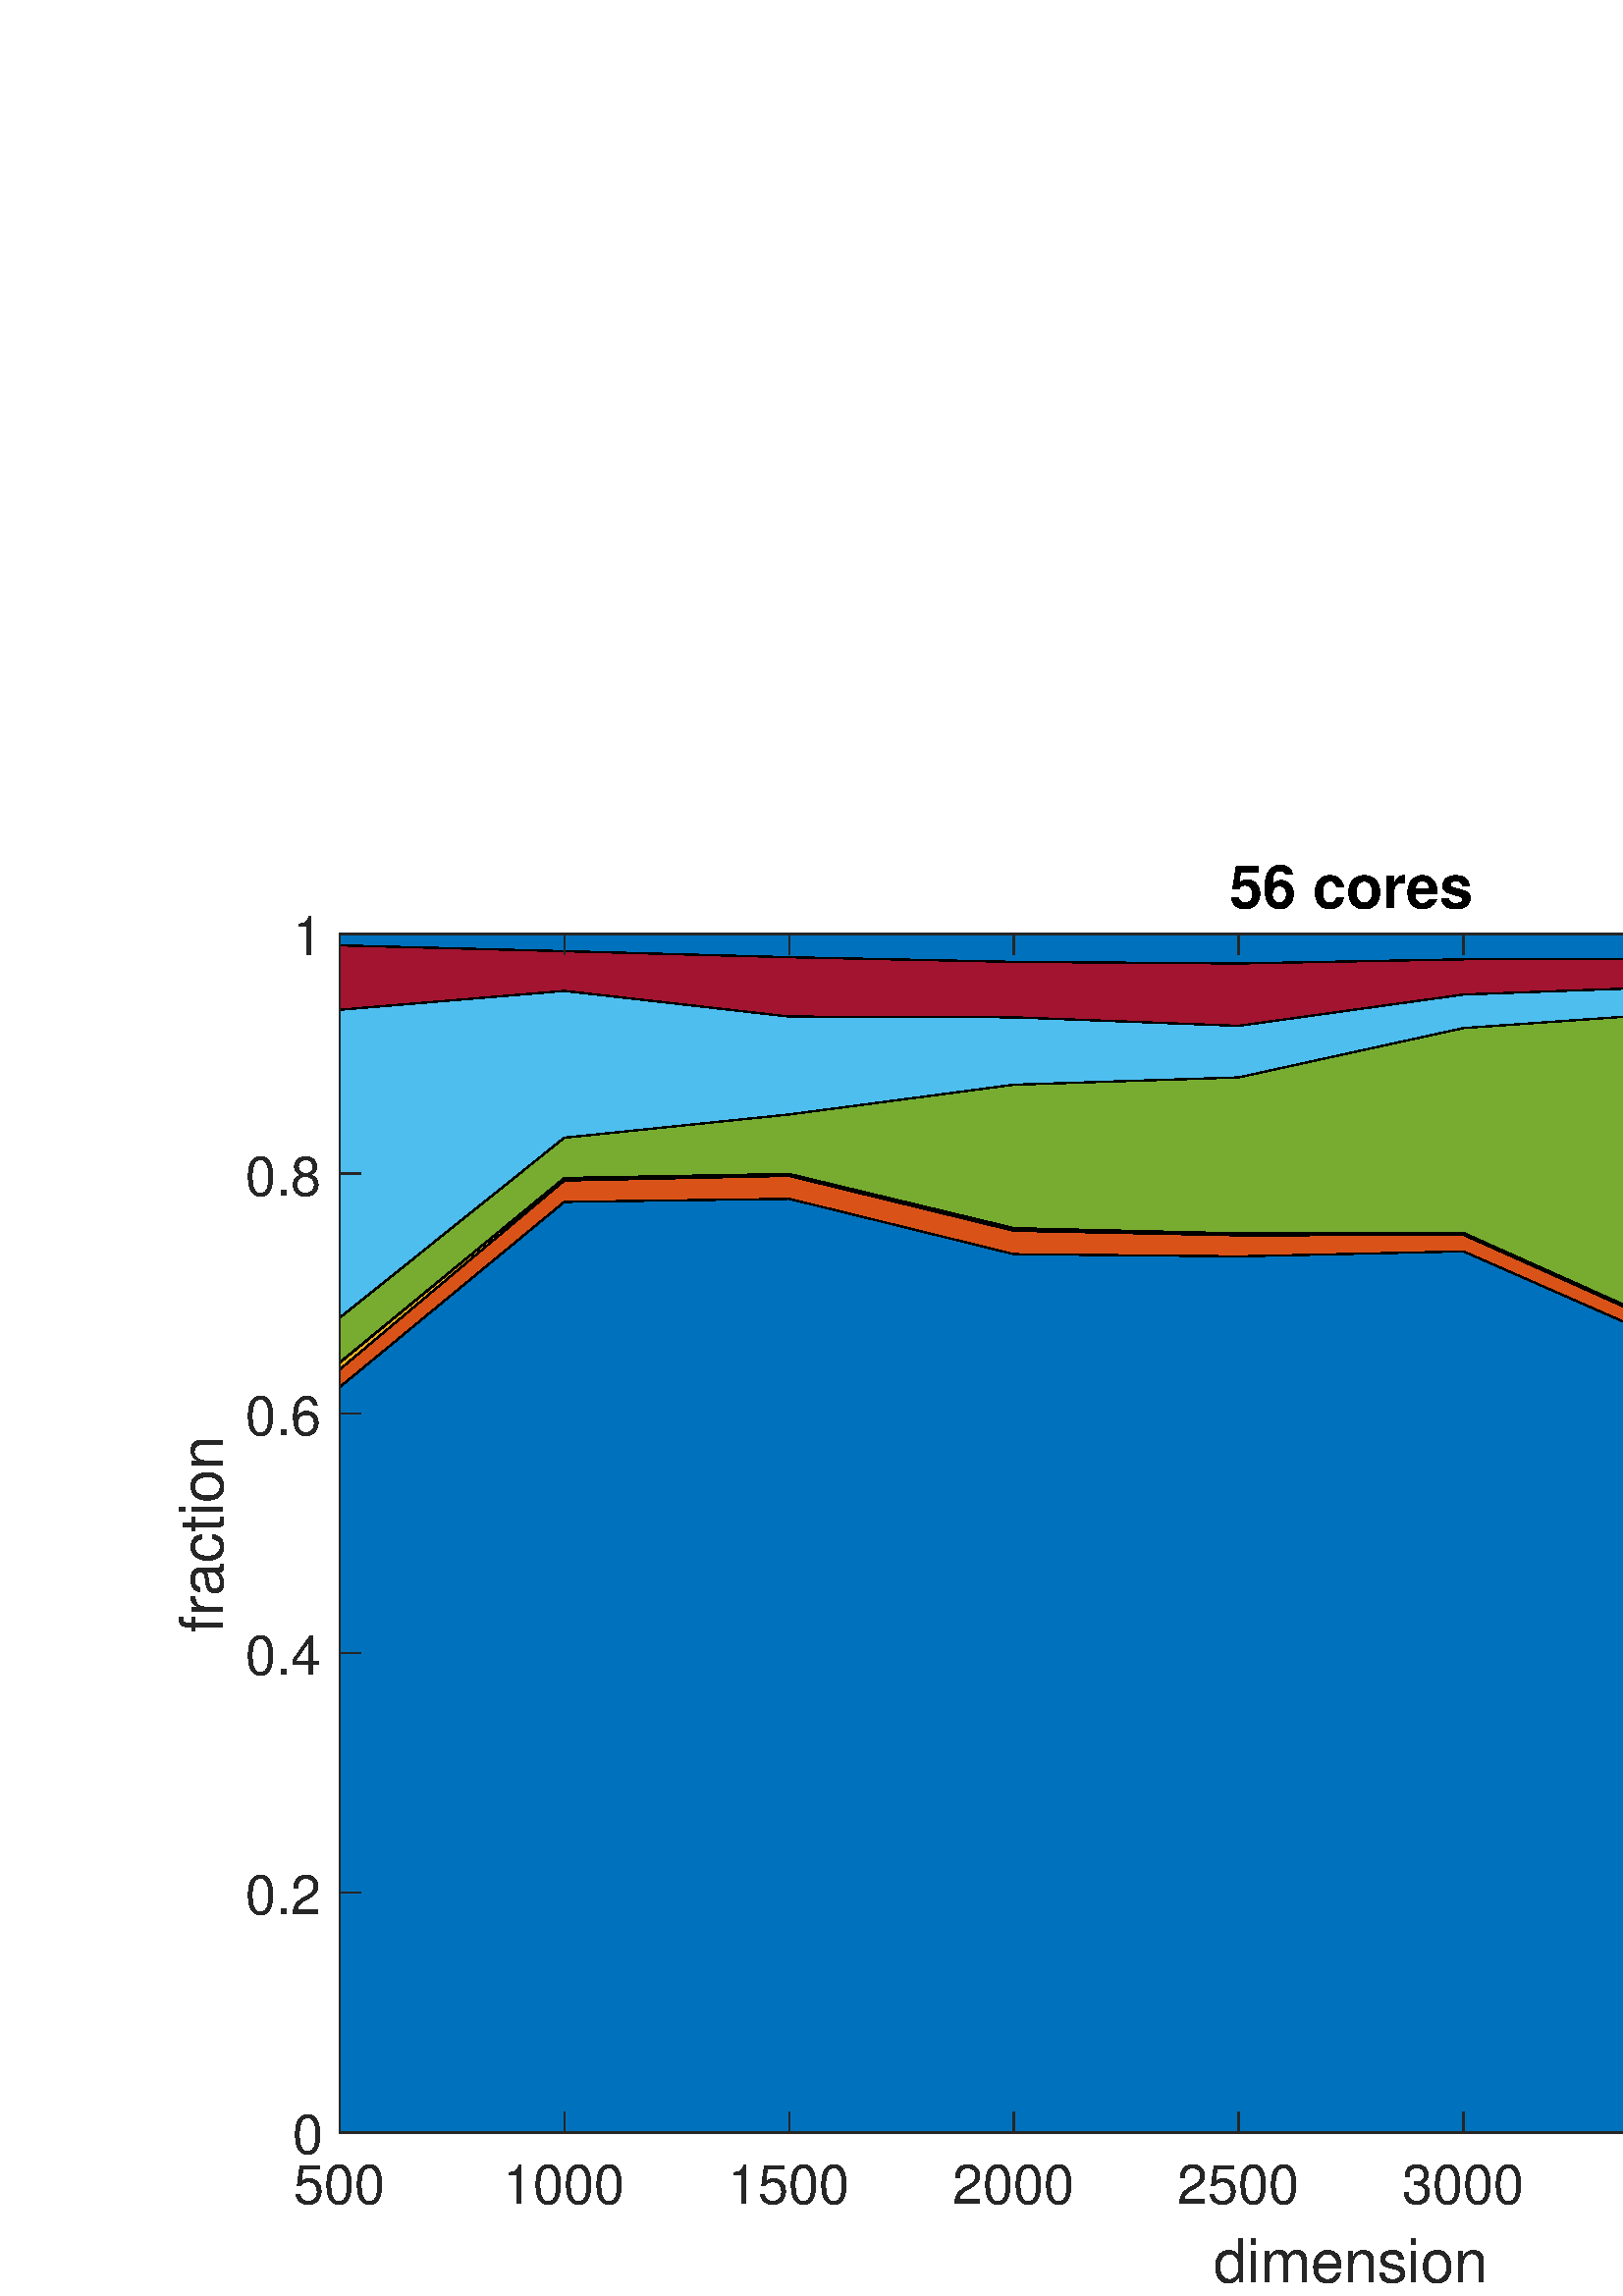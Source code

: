 %!PS-Adobe-3.0 EPSF-3.0
%%Pages: (atend)
%%BoundingBox:    65     4   888   525
%%LanguageLevel: 2
%%EndComments
%%BeginProlog
%%BeginResource: procset (Apache XML Graphics Std ProcSet) 1.2 0
%%Version: 1.2 0
%%Copyright: (Copyright 2001-2003,2010 The Apache Software Foundation. License terms: http://www.apache.org/licenses/LICENSE-2.0)
/bd{bind def}bind def
/ld{load def}bd
/GR/grestore ld
/GS/gsave ld
/RM/rmoveto ld
/C/curveto ld
/t/show ld
/L/lineto ld
/ML/setmiterlimit ld
/CT/concat ld
/f/fill ld
/N/newpath ld
/S/stroke ld
/CC/setcmykcolor ld
/A/ashow ld
/cp/closepath ld
/RC/setrgbcolor ld
/LJ/setlinejoin ld
/GC/setgray ld
/LW/setlinewidth ld
/M/moveto ld
/re {4 2 roll M
1 index 0 rlineto
0 exch rlineto
neg 0 rlineto
cp } bd
/_ctm matrix def
/_tm matrix def
/BT { _ctm currentmatrix pop matrix _tm copy pop 0 0 moveto } bd
/ET { _ctm setmatrix } bd
/iTm { _ctm setmatrix _tm concat } bd
/Tm { _tm astore pop iTm 0 0 moveto } bd
/ux 0.0 def
/uy 0.0 def
/F {
  /Tp exch def
  /Tf exch def
  Tf findfont Tp scalefont setfont
  /cf Tf def  /cs Tp def
} bd
/ULS {currentpoint /uy exch def /ux exch def} bd
/ULE {
  /Tcx currentpoint pop def
  gsave
  newpath
  cf findfont cs scalefont dup
  /FontMatrix get 0 get /Ts exch def /FontInfo get dup
  /UnderlinePosition get Ts mul /To exch def
  /UnderlineThickness get Ts mul /Tt exch def
  ux uy To add moveto  Tcx uy To add lineto
  Tt setlinewidth stroke
  grestore
} bd
/OLE {
  /Tcx currentpoint pop def
  gsave
  newpath
  cf findfont cs scalefont dup
  /FontMatrix get 0 get /Ts exch def /FontInfo get dup
  /UnderlinePosition get Ts mul /To exch def
  /UnderlineThickness get Ts mul /Tt exch def
  ux uy To add cs add moveto Tcx uy To add cs add lineto
  Tt setlinewidth stroke
  grestore
} bd
/SOE {
  /Tcx currentpoint pop def
  gsave
  newpath
  cf findfont cs scalefont dup
  /FontMatrix get 0 get /Ts exch def /FontInfo get dup
  /UnderlinePosition get Ts mul /To exch def
  /UnderlineThickness get Ts mul /Tt exch def
  ux uy To add cs 10 mul 26 idiv add moveto Tcx uy To add cs 10 mul 26 idiv add lineto
  Tt setlinewidth stroke
  grestore
} bd
/QT {
/Y22 exch store
/X22 exch store
/Y21 exch store
/X21 exch store
currentpoint
/Y21 load 2 mul add 3 div exch
/X21 load 2 mul add 3 div exch
/X21 load 2 mul /X22 load add 3 div
/Y21 load 2 mul /Y22 load add 3 div
/X22 load /Y22 load curveto
} bd
/SSPD {
dup length /d exch dict def
{
/v exch def
/k exch def
currentpagedevice k known {
/cpdv currentpagedevice k get def
v cpdv ne {
/upd false def
/nullv v type /nulltype eq def
/nullcpdv cpdv type /nulltype eq def
nullv nullcpdv or
{
/upd true def
} {
/sametype v type cpdv type eq def
sametype {
v type /arraytype eq {
/vlen v length def
/cpdvlen cpdv length def
vlen cpdvlen eq {
0 1 vlen 1 sub {
/i exch def
/obj v i get def
/cpdobj cpdv i get def
obj cpdobj ne {
/upd true def
exit
} if
} for
} {
/upd true def
} ifelse
} {
v type /dicttype eq {
v {
/dv exch def
/dk exch def
/cpddv cpdv dk get def
dv cpddv ne {
/upd true def
exit
} if
} forall
} {
/upd true def
} ifelse
} ifelse
} if
} ifelse
upd true eq {
d k v put
} if
} if
} if
} forall
d length 0 gt {
d setpagedevice
} if
} bd
/RE { % /NewFontName [NewEncodingArray] /FontName RE -
  findfont dup length dict begin
  {
    1 index /FID ne
    {def} {pop pop} ifelse
  } forall
  /Encoding exch def
  /FontName 1 index def
  currentdict definefont pop
  end
} bind def
%%EndResource
%%BeginResource: procset (Apache XML Graphics EPS ProcSet) 1.0 0
%%Version: 1.0 0
%%Copyright: (Copyright 2002-2003 The Apache Software Foundation. License terms: http://www.apache.org/licenses/LICENSE-2.0)
/BeginEPSF { %def
/b4_Inc_state save def         % Save state for cleanup
/dict_count countdictstack def % Count objects on dict stack
/op_count count 1 sub def      % Count objects on operand stack
userdict begin                 % Push userdict on dict stack
/showpage { } def              % Redefine showpage, { } = null proc
0 setgray 0 setlinecap         % Prepare graphics state
1 setlinewidth 0 setlinejoin
10 setmiterlimit [ ] 0 setdash newpath
/languagelevel where           % If level not equal to 1 then
{pop languagelevel             % set strokeadjust and
1 ne                           % overprint to their defaults.
{false setstrokeadjust false setoverprint
} if
} if
} bd
/EndEPSF { %def
count op_count sub {pop} repeat            % Clean up stacks
countdictstack dict_count sub {end} repeat
b4_Inc_state restore
} bd
%%EndResource
%FOPBeginFontDict
%%IncludeResource: font Courier-Oblique
%%IncludeResource: font Courier-BoldOblique
%%IncludeResource: font Courier-Bold
%%IncludeResource: font ZapfDingbats
%%IncludeResource: font Symbol
%%IncludeResource: font Helvetica
%%IncludeResource: font Helvetica-Oblique
%%IncludeResource: font Helvetica-Bold
%%IncludeResource: font Helvetica-BoldOblique
%%IncludeResource: font Times-Roman
%%IncludeResource: font Times-Italic
%%IncludeResource: font Times-Bold
%%IncludeResource: font Times-BoldItalic
%%IncludeResource: font Courier
%FOPEndFontDict
%%BeginResource: encoding WinAnsiEncoding
/WinAnsiEncoding [
/.notdef /.notdef /.notdef /.notdef /.notdef
/.notdef /.notdef /.notdef /.notdef /.notdef
/.notdef /.notdef /.notdef /.notdef /.notdef
/.notdef /.notdef /.notdef /.notdef /.notdef
/.notdef /.notdef /.notdef /.notdef /.notdef
/.notdef /.notdef /.notdef /.notdef /.notdef
/.notdef /.notdef /space /exclam /quotedbl
/numbersign /dollar /percent /ampersand /quotesingle
/parenleft /parenright /asterisk /plus /comma
/hyphen /period /slash /zero /one
/two /three /four /five /six
/seven /eight /nine /colon /semicolon
/less /equal /greater /question /at
/A /B /C /D /E
/F /G /H /I /J
/K /L /M /N /O
/P /Q /R /S /T
/U /V /W /X /Y
/Z /bracketleft /backslash /bracketright /asciicircum
/underscore /quoteleft /a /b /c
/d /e /f /g /h
/i /j /k /l /m
/n /o /p /q /r
/s /t /u /v /w
/x /y /z /braceleft /bar
/braceright /asciitilde /bullet /Euro /bullet
/quotesinglbase /florin /quotedblbase /ellipsis /dagger
/daggerdbl /circumflex /perthousand /Scaron /guilsinglleft
/OE /bullet /Zcaron /bullet /bullet
/quoteleft /quoteright /quotedblleft /quotedblright /bullet
/endash /emdash /asciitilde /trademark /scaron
/guilsinglright /oe /bullet /zcaron /Ydieresis
/space /exclamdown /cent /sterling /currency
/yen /brokenbar /section /dieresis /copyright
/ordfeminine /guillemotleft /logicalnot /sfthyphen /registered
/macron /degree /plusminus /twosuperior /threesuperior
/acute /mu /paragraph /middot /cedilla
/onesuperior /ordmasculine /guillemotright /onequarter /onehalf
/threequarters /questiondown /Agrave /Aacute /Acircumflex
/Atilde /Adieresis /Aring /AE /Ccedilla
/Egrave /Eacute /Ecircumflex /Edieresis /Igrave
/Iacute /Icircumflex /Idieresis /Eth /Ntilde
/Ograve /Oacute /Ocircumflex /Otilde /Odieresis
/multiply /Oslash /Ugrave /Uacute /Ucircumflex
/Udieresis /Yacute /Thorn /germandbls /agrave
/aacute /acircumflex /atilde /adieresis /aring
/ae /ccedilla /egrave /eacute /ecircumflex
/edieresis /igrave /iacute /icircumflex /idieresis
/eth /ntilde /ograve /oacute /ocircumflex
/otilde /odieresis /divide /oslash /ugrave
/uacute /ucircumflex /udieresis /yacute /thorn
/ydieresis
] def
%%EndResource
%FOPBeginFontReencode
/Courier-Oblique findfont
dup length dict begin
  {1 index /FID ne {def} {pop pop} ifelse} forall
  /Encoding WinAnsiEncoding def
  currentdict
end
/Courier-Oblique exch definefont pop
/Courier-BoldOblique findfont
dup length dict begin
  {1 index /FID ne {def} {pop pop} ifelse} forall
  /Encoding WinAnsiEncoding def
  currentdict
end
/Courier-BoldOblique exch definefont pop
/Courier-Bold findfont
dup length dict begin
  {1 index /FID ne {def} {pop pop} ifelse} forall
  /Encoding WinAnsiEncoding def
  currentdict
end
/Courier-Bold exch definefont pop
/Helvetica findfont
dup length dict begin
  {1 index /FID ne {def} {pop pop} ifelse} forall
  /Encoding WinAnsiEncoding def
  currentdict
end
/Helvetica exch definefont pop
/Helvetica-Oblique findfont
dup length dict begin
  {1 index /FID ne {def} {pop pop} ifelse} forall
  /Encoding WinAnsiEncoding def
  currentdict
end
/Helvetica-Oblique exch definefont pop
/Helvetica-Bold findfont
dup length dict begin
  {1 index /FID ne {def} {pop pop} ifelse} forall
  /Encoding WinAnsiEncoding def
  currentdict
end
/Helvetica-Bold exch definefont pop
/Helvetica-BoldOblique findfont
dup length dict begin
  {1 index /FID ne {def} {pop pop} ifelse} forall
  /Encoding WinAnsiEncoding def
  currentdict
end
/Helvetica-BoldOblique exch definefont pop
/Times-Roman findfont
dup length dict begin
  {1 index /FID ne {def} {pop pop} ifelse} forall
  /Encoding WinAnsiEncoding def
  currentdict
end
/Times-Roman exch definefont pop
/Times-Italic findfont
dup length dict begin
  {1 index /FID ne {def} {pop pop} ifelse} forall
  /Encoding WinAnsiEncoding def
  currentdict
end
/Times-Italic exch definefont pop
/Times-Bold findfont
dup length dict begin
  {1 index /FID ne {def} {pop pop} ifelse} forall
  /Encoding WinAnsiEncoding def
  currentdict
end
/Times-Bold exch definefont pop
/Times-BoldItalic findfont
dup length dict begin
  {1 index /FID ne {def} {pop pop} ifelse} forall
  /Encoding WinAnsiEncoding def
  currentdict
end
/Times-BoldItalic exch definefont pop
/Courier findfont
dup length dict begin
  {1 index /FID ne {def} {pop pop} ifelse} forall
  /Encoding WinAnsiEncoding def
  currentdict
end
/Courier exch definefont pop
%FOPEndFontReencode
%%EndProlog
%%Page: 1 1
%%PageBoundingBox: 0 0 957 540
%%BeginPageSetup
[1 0 0 -1 0 540] CT
%%EndPageSetup
GS
[0.75 0 0 0.75 0 0] CT
1 GC
N
0 0 1276 720 re
f
GR
GS
[0.75 0 0 0.75 0 0] CT
1 GC
N
0 0 1276 720 re
f
GR
GS
[0.75 0 0 0.75 0 0] CT
1 GC
N
166 640 M
1155 640 L
1155 54 L
166 54 L
cp
f
GR
GS
[0.75 0 0 0.75 495.375 36.382] CT
/Helvetica-Bold 29.333 F
GS
[1 0 0 1 0 0] CT
-59.5 -7 moveto 
1 -1 scale
(56 cores) t 
GR
GR
GS
[0.75 0 0 0.75 0 0] CT
0.149 GC
1 LJ
0.667 LW
N
166 640 M
1155 640 L
S
GR
GS
[0.75 0 0 0.75 0 0] CT
0 0.447 0.741 RC
N
166 275.651 M
166 640 L
275.889 640 L
385.778 640 L
495.667 640 L
605.556 640 L
715.444 640 L
825.333 640 L
935.222 640 L
1045.111 640 L
1155 640 L
1155 307.278 L
1045.111 372.142 L
935.222 273.852 L
825.333 257.497 L
715.444 209.194 L
605.556 211.633 L
495.667 210.551 L
385.778 183.495 L
275.889 185 L
cp
f
GR
GS
[0.75 0 0 0.75 0 0] CT
1 LJ
0.667 LW
N
166 640 M
275.889 640 L
385.778 640 L
495.667 640 L
605.556 640 L
715.444 640 L
825.333 640 L
935.222 640 L
1045.111 640 L
1155 640 L
1155 307.278 L
1045.111 372.142 L
935.222 273.852 L
825.333 257.497 L
715.444 209.194 L
605.556 211.633 L
495.667 210.551 L
385.778 183.495 L
275.889 185 L
166 275.651 L
cp
S
GR
GS
[0.75 0 0 0.75 0 0] CT
0.851 0.325 0.098 RC
N
166 267.013 M
166 275.651 L
275.889 185 L
385.778 183.495 L
495.667 210.551 L
605.556 211.633 L
715.444 209.194 L
825.333 257.497 L
935.222 273.852 L
1045.111 372.142 L
1155 307.278 L
1155 301.709 L
1045.111 367.325 L
935.222 267.316 L
825.333 250.348 L
715.444 201.072 L
605.556 201.359 L
495.667 199.118 L
385.778 172.269 L
275.889 174.554 L
cp
f
GR
GS
[0.75 0 0 0.75 0 0] CT
1 LJ
0.667 LW
N
166 275.651 M
275.889 185 L
385.778 183.495 L
495.667 210.551 L
605.556 211.633 L
715.444 209.194 L
825.333 257.497 L
935.222 273.852 L
1045.111 372.142 L
1155 307.278 L
1155 301.709 L
1045.111 367.325 L
935.222 267.316 L
825.333 250.348 L
715.444 201.072 L
605.556 201.359 L
495.667 199.118 L
385.778 172.269 L
275.889 174.554 L
166 267.013 L
cp
S
GR
GS
[0.75 0 0 0.75 0 0] CT
0.929 0.694 0.125 RC
N
166 263.737 M
166 267.013 L
275.889 174.554 L
385.778 172.269 L
495.667 199.118 L
605.556 201.359 L
715.444 201.072 L
825.333 250.348 L
935.222 267.316 L
1045.111 367.325 L
1155 301.709 L
1155 300.981 L
1045.111 366.382 L
935.222 266.503 L
825.333 249.417 L
715.444 200.214 L
605.556 200.453 L
495.667 197.916 L
385.778 171.381 L
275.889 173.374 L
cp
f
GR
GS
[0.75 0 0 0.75 0 0] CT
1 LJ
0.667 LW
N
166 267.013 M
275.889 174.554 L
385.778 172.269 L
495.667 199.118 L
605.556 201.359 L
715.444 201.072 L
825.333 250.348 L
935.222 267.316 L
1045.111 367.325 L
1155 301.709 L
1155 300.981 L
1045.111 366.382 L
935.222 266.503 L
825.333 249.417 L
715.444 200.214 L
605.556 200.453 L
495.667 197.916 L
385.778 171.381 L
275.889 173.374 L
166 263.737 L
cp
S
GR
GS
[0.75 0 0 0.75 0 0] CT
0.494 0.184 0.557 RC
N
166 263.582 M
166 263.737 L
275.889 173.374 L
385.778 171.381 L
495.667 197.916 L
605.556 200.453 L
715.444 200.214 L
825.333 249.417 L
935.222 266.503 L
1045.111 366.382 L
1155 300.981 L
1155 300.947 L
1045.111 366.338 L
935.222 266.464 L
825.333 249.371 L
715.444 200.158 L
605.556 200.396 L
495.667 197.837 L
385.778 171.323 L
275.889 173.305 L
cp
f
GR
GS
[0.75 0 0 0.75 0 0] CT
1 LJ
0.667 LW
N
166 263.737 M
275.889 173.374 L
385.778 171.381 L
495.667 197.916 L
605.556 200.453 L
715.444 200.214 L
825.333 249.417 L
935.222 266.503 L
1045.111 366.382 L
1155 300.981 L
1155 300.947 L
1045.111 366.338 L
935.222 266.464 L
825.333 249.371 L
715.444 200.158 L
605.556 200.396 L
495.667 197.837 L
385.778 171.323 L
275.889 173.305 L
166 263.582 L
cp
S
GR
GS
[0.75 0 0 0.75 0 0] CT
0.467 0.675 0.188 RC
N
166 241.725 M
166 263.582 L
275.889 173.305 L
385.778 171.323 L
495.667 197.837 L
605.556 200.396 L
715.444 200.158 L
825.333 249.371 L
935.222 266.464 L
1045.111 366.338 L
1155 300.947 L
1155 84.968 L
1045.111 80.974 L
935.222 88.449 L
825.333 92.25 L
715.444 99.993 L
605.556 124.112 L
495.667 127.688 L
385.778 142.26 L
275.889 153.61 L
cp
f
GR
GS
[0.75 0 0 0.75 0 0] CT
1 LJ
0.667 LW
N
166 263.582 M
275.889 173.305 L
385.778 171.323 L
495.667 197.837 L
605.556 200.396 L
715.444 200.158 L
825.333 249.371 L
935.222 266.464 L
1045.111 366.338 L
1155 300.947 L
1155 84.968 L
1045.111 80.974 L
935.222 88.449 L
825.333 92.25 L
715.444 99.993 L
605.556 124.112 L
495.667 127.688 L
385.778 142.26 L
275.889 153.61 L
166 241.725 L
cp
S
GR
GS
[0.75 0 0 0.75 0 0] CT
0.302 0.745 0.933 RC
N
166 91.065 M
166 241.725 L
275.889 153.61 L
385.778 142.26 L
495.667 127.688 L
605.556 124.112 L
715.444 99.993 L
825.333 92.25 L
935.222 88.449 L
1045.111 80.974 L
1155 84.968 L
1155 76.879 L
1045.111 73.824 L
935.222 77.808 L
825.333 79.572 L
715.444 83.605 L
605.556 98.893 L
495.667 94.731 L
385.778 94.372 L
275.889 81.83 L
cp
f
GR
GS
[0.75 0 0 0.75 0 0] CT
1 LJ
0.667 LW
N
166 241.725 M
275.889 153.61 L
385.778 142.26 L
495.667 127.688 L
605.556 124.112 L
715.444 99.993 L
825.333 92.25 L
935.222 88.449 L
1045.111 80.974 L
1155 84.968 L
1155 76.879 L
1045.111 73.824 L
935.222 77.808 L
825.333 79.572 L
715.444 83.605 L
605.556 98.893 L
495.667 94.731 L
385.778 94.372 L
275.889 81.83 L
166 91.065 L
cp
S
GR
GS
[0.75 0 0 0.75 0 0] CT
0.635 0.078 0.184 RC
N
166 59.562 M
166 91.065 L
275.889 81.83 L
385.778 94.372 L
495.667 94.731 L
605.556 98.893 L
715.444 83.605 L
825.333 79.572 L
935.222 77.808 L
1045.111 73.824 L
1155 76.879 L
1155 66.295 L
1045.111 63.662 L
935.222 66.12 L
825.333 65.988 L
715.444 66.389 L
605.556 68.402 L
495.667 67.626 L
385.778 65.354 L
275.889 62.406 L
cp
f
GR
GS
[0.75 0 0 0.75 0 0] CT
1 LJ
0.667 LW
N
166 91.065 M
275.889 81.83 L
385.778 94.372 L
495.667 94.731 L
605.556 98.893 L
715.444 83.605 L
825.333 79.572 L
935.222 77.808 L
1045.111 73.824 L
1155 76.879 L
1155 66.295 L
1045.111 63.662 L
935.222 66.12 L
825.333 65.988 L
715.444 66.389 L
605.556 68.402 L
495.667 67.626 L
385.778 65.354 L
275.889 62.406 L
166 59.562 L
cp
S
GR
GS
[0.75 0 0 0.75 0 0] CT
0 0.447 0.741 RC
N
166 54 M
166 59.562 L
275.889 62.406 L
385.778 65.354 L
495.667 67.626 L
605.556 68.402 L
715.444 66.389 L
825.333 65.988 L
935.222 66.12 L
1045.111 63.662 L
1155 66.295 L
1155 54 L
1045.111 54 L
935.222 54 L
825.333 54 L
715.444 54 L
605.556 54 L
495.667 54 L
385.778 54 L
275.889 54 L
cp
f
GR
GS
[0.75 0 0 0.75 0 0] CT
1 LJ
0.667 LW
N
166 59.562 M
275.889 62.406 L
385.778 65.354 L
495.667 67.626 L
605.556 68.402 L
715.444 66.389 L
825.333 65.988 L
935.222 66.12 L
1045.111 63.662 L
1155 66.295 L
1155 54 L
1045.111 54 L
935.222 54 L
825.333 54 L
715.444 54 L
605.556 54 L
495.667 54 L
385.778 54 L
275.889 54 L
166 54 L
cp
S
GR
GS
[0.75 0 0 0.75 0 0] CT
0.149 GC
2 setlinecap
1 LJ
0.667 LW
N
166 640 M
1155 640 L
S
GR
GS
[0.75 0 0 0.75 0 0] CT
0.149 GC
2 setlinecap
1 LJ
0.667 LW
N
166 54 M
1155 54 L
S
GR
GS
[0.75 0 0 0.75 0 0] CT
0.149 GC
2 setlinecap
1 LJ
0.667 LW
N
166 640 M
166 630.11 L
S
GR
GS
[0.75 0 0 0.75 0 0] CT
0.149 GC
2 setlinecap
1 LJ
0.667 LW
N
275.889 640 M
275.889 630.11 L
S
GR
GS
[0.75 0 0 0.75 0 0] CT
0.149 GC
2 setlinecap
1 LJ
0.667 LW
N
385.778 640 M
385.778 630.11 L
S
GR
GS
[0.75 0 0 0.75 0 0] CT
0.149 GC
2 setlinecap
1 LJ
0.667 LW
N
495.667 640 M
495.667 630.11 L
S
GR
GS
[0.75 0 0 0.75 0 0] CT
0.149 GC
2 setlinecap
1 LJ
0.667 LW
N
605.556 640 M
605.556 630.11 L
S
GR
GS
[0.75 0 0 0.75 0 0] CT
0.149 GC
2 setlinecap
1 LJ
0.667 LW
N
715.444 640 M
715.444 630.11 L
S
GR
GS
[0.75 0 0 0.75 0 0] CT
0.149 GC
2 setlinecap
1 LJ
0.667 LW
N
825.333 640 M
825.333 630.11 L
S
GR
GS
[0.75 0 0 0.75 0 0] CT
0.149 GC
2 setlinecap
1 LJ
0.667 LW
N
935.222 640 M
935.222 630.11 L
S
GR
GS
[0.75 0 0 0.75 0 0] CT
0.149 GC
2 setlinecap
1 LJ
0.667 LW
N
1045.111 640 M
1045.111 630.11 L
S
GR
GS
[0.75 0 0 0.75 0 0] CT
0.149 GC
2 setlinecap
1 LJ
0.667 LW
N
1155 640 M
1155 630.11 L
S
GR
GS
[0.75 0 0 0.75 0 0] CT
0.149 GC
2 setlinecap
1 LJ
0.667 LW
N
166 54 M
166 63.89 L
S
GR
GS
[0.75 0 0 0.75 0 0] CT
0.149 GC
2 setlinecap
1 LJ
0.667 LW
N
275.889 54 M
275.889 63.89 L
S
GR
GS
[0.75 0 0 0.75 0 0] CT
0.149 GC
2 setlinecap
1 LJ
0.667 LW
N
385.778 54 M
385.778 63.89 L
S
GR
GS
[0.75 0 0 0.75 0 0] CT
0.149 GC
2 setlinecap
1 LJ
0.667 LW
N
495.667 54 M
495.667 63.89 L
S
GR
GS
[0.75 0 0 0.75 0 0] CT
0.149 GC
2 setlinecap
1 LJ
0.667 LW
N
605.556 54 M
605.556 63.89 L
S
GR
GS
[0.75 0 0 0.75 0 0] CT
0.149 GC
2 setlinecap
1 LJ
0.667 LW
N
715.444 54 M
715.444 63.89 L
S
GR
GS
[0.75 0 0 0.75 0 0] CT
0.149 GC
2 setlinecap
1 LJ
0.667 LW
N
825.333 54 M
825.333 63.89 L
S
GR
GS
[0.75 0 0 0.75 0 0] CT
0.149 GC
2 setlinecap
1 LJ
0.667 LW
N
935.222 54 M
935.222 63.89 L
S
GR
GS
[0.75 0 0 0.75 0 0] CT
0.149 GC
2 setlinecap
1 LJ
0.667 LW
N
1045.111 54 M
1045.111 63.89 L
S
GR
GS
[0.75 0 0 0.75 0 0] CT
0.149 GC
2 setlinecap
1 LJ
0.667 LW
N
1155 54 M
1155 63.89 L
S
GR
GS
[0.75 0 0 0.75 124.5 486] CT
0.149 GC
/Helvetica 26.667 F
GS
[1 0 0 1 0 0] CT
-22.5 27 moveto 
1 -1 scale
(500) t 
GR
GR
GS
[0.75 0 0 0.75 206.917 486] CT
0.149 GC
/Helvetica 26.667 F
GS
[1 0 0 1 0 0] CT
-30 27 moveto 
1 -1 scale
(1000) t 
GR
GR
GS
[0.75 0 0 0.75 289.333 486] CT
0.149 GC
/Helvetica 26.667 F
GS
[1 0 0 1 0 0] CT
-30 27 moveto 
1 -1 scale
(1500) t 
GR
GR
GS
[0.75 0 0 0.75 371.75 486] CT
0.149 GC
/Helvetica 26.667 F
GS
[1 0 0 1 0 0] CT
-30 27 moveto 
1 -1 scale
(2000) t 
GR
GR
GS
[0.75 0 0 0.75 454.167 486] CT
0.149 GC
/Helvetica 26.667 F
GS
[1 0 0 1 0 0] CT
-30 27 moveto 
1 -1 scale
(2500) t 
GR
GR
GS
[0.75 0 0 0.75 536.583 486] CT
0.149 GC
/Helvetica 26.667 F
GS
[1 0 0 1 0 0] CT
-30 27 moveto 
1 -1 scale
(3000) t 
GR
GR
GS
[0.75 0 0 0.75 619.0 486] CT
0.149 GC
/Helvetica 26.667 F
GS
[1 0 0 1 0 0] CT
-30 27 moveto 
1 -1 scale
(3500) t 
GR
GR
GS
[0.75 0 0 0.75 701.417 486] CT
0.149 GC
/Helvetica 26.667 F
GS
[1 0 0 1 0 0] CT
-30 27 moveto 
1 -1 scale
(4000) t 
GR
GR
GS
[0.75 0 0 0.75 783.833 486] CT
0.149 GC
/Helvetica 26.667 F
GS
[1 0 0 1 0 0] CT
-30 27 moveto 
1 -1 scale
(4500) t 
GR
GR
GS
[0.75 0 0 0.75 866.25 486] CT
0.149 GC
/Helvetica 26.667 F
GS
[1 0 0 1 0 0] CT
-30 27 moveto 
1 -1 scale
(5000) t 
GR
GR
GS
[0.75 0 0 0.75 495.375 512.5] CT
0.149 GC
/Helvetica 29.333 F
GS
[1 0 0 1 0 0] CT
-67 30 moveto 
1 -1 scale
(dimension) t 
GR
GR
GS
[0.75 0 0 0.75 0 0] CT
0.149 GC
2 setlinecap
1 LJ
0.667 LW
N
166 640 M
166 54 L
S
GR
GS
[0.75 0 0 0.75 0 0] CT
0.149 GC
2 setlinecap
1 LJ
0.667 LW
N
1155 640 M
1155 54 L
S
GR
GS
[0.75 0 0 0.75 0 0] CT
0.149 GC
2 setlinecap
1 LJ
0.667 LW
N
166 640 M
175.89 640 L
S
GR
GS
[0.75 0 0 0.75 0 0] CT
0.149 GC
2 setlinecap
1 LJ
0.667 LW
N
166 522.8 M
175.89 522.8 L
S
GR
GS
[0.75 0 0 0.75 0 0] CT
0.149 GC
2 setlinecap
1 LJ
0.667 LW
N
166 405.6 M
175.89 405.6 L
S
GR
GS
[0.75 0 0 0.75 0 0] CT
0.149 GC
2 setlinecap
1 LJ
0.667 LW
N
166 288.4 M
175.89 288.4 L
S
GR
GS
[0.75 0 0 0.75 0 0] CT
0.149 GC
2 setlinecap
1 LJ
0.667 LW
N
166 171.2 M
175.89 171.2 L
S
GR
GS
[0.75 0 0 0.75 0 0] CT
0.149 GC
2 setlinecap
1 LJ
0.667 LW
N
166 54 M
175.89 54 L
S
GR
GS
[0.75 0 0 0.75 0 0] CT
0.149 GC
2 setlinecap
1 LJ
0.667 LW
N
1155 640 M
1145.11 640 L
S
GR
GS
[0.75 0 0 0.75 0 0] CT
0.149 GC
2 setlinecap
1 LJ
0.667 LW
N
1155 522.8 M
1145.11 522.8 L
S
GR
GS
[0.75 0 0 0.75 0 0] CT
0.149 GC
2 setlinecap
1 LJ
0.667 LW
N
1155 405.6 M
1145.11 405.6 L
S
GR
GS
[0.75 0 0 0.75 0 0] CT
0.149 GC
2 setlinecap
1 LJ
0.667 LW
N
1155 288.4 M
1145.11 288.4 L
S
GR
GS
[0.75 0 0 0.75 0 0] CT
0.149 GC
2 setlinecap
1 LJ
0.667 LW
N
1155 171.2 M
1145.11 171.2 L
S
GR
GS
[0.75 0 0 0.75 0 0] CT
0.149 GC
2 setlinecap
1 LJ
0.667 LW
N
1155 54 M
1145.11 54 L
S
GR
GS
[0.75 0 0 0.75 118.5 480] CT
0.149 GC
/Helvetica 26.667 F
GS
[1 0 0 1 0 0] CT
-15 10.5 moveto 
1 -1 scale
(0) t 
GR
GR
GS
[0.75 0 0 0.75 118.5 392.1] CT
0.149 GC
/Helvetica 26.667 F
GS
[1 0 0 1 0 0] CT
-38 10.5 moveto 
1 -1 scale
(0.2) t 
GR
GR
GS
[0.75 0 0 0.75 118.5 304.2] CT
0.149 GC
/Helvetica 26.667 F
GS
[1 0 0 1 0 0] CT
-38 10.5 moveto 
1 -1 scale
(0.4) t 
GR
GR
GS
[0.75 0 0 0.75 118.5 216.3] CT
0.149 GC
/Helvetica 26.667 F
GS
[1 0 0 1 0 0] CT
-38 10.5 moveto 
1 -1 scale
(0.6) t 
GR
GR
GS
[0.75 0 0 0.75 118.5 128.4] CT
0.149 GC
/Helvetica 26.667 F
GS
[1 0 0 1 0 0] CT
-38 10.5 moveto 
1 -1 scale
(0.8) t 
GR
GR
GS
[0.75 0 0 0.75 118.5 40.5] CT
0.149 GC
/Helvetica 26.667 F
GS
[1 0 0 1 0 0] CT
-15 10.5 moveto 
1 -1 scale
(1) t 
GR
GR
GS
[0 -0.75 0.75 0 87 260.25] CT
0.149 GC
/Helvetica 29.333 F
GS
[1 0 0 1 0 0] CT
-48.5 -7 moveto 
1 -1 scale
(fraction) t 
GR
GR
GS
[0.75 0 0 0.75 0 0] CT
1 GC
N
1144 630 M
1144 407 L
869 407 L
869 630 L
cp
f
GR
GS
[0.75 0 0 0.75 687 316.849] CT
/Helvetica 21.333 F
GS
[1 0 0 1 0 0] CT
0 8.5 moveto 
1 -1 scale
(Schur decomposition) t 
GR
GR
GS
[0.75 0 0 0.75 0 0] CT
0 0.447 0.741 RC
N
913 433.241 M
913 411.689 L
873 411.689 L
873 433.241 L
cp
f
GR
GS
[0.75 0 0 0.75 0 0] CT
10.0 ML
0.667 LW
N
873 433.241 M
873 411.689 L
913 411.689 L
913 433.241 L
cp
S
GR
GS
[0.75 0 0 0.75 687 337.428] CT
/Helvetica 21.333 F
GS
[1 0 0 1 0 0] CT
0 8.5 moveto 
1 -1 scale
(Eigenvalue clustering) t 
GR
GR
GS
[0.75 0 0 0.75 0 0] CT
0.851 0.325 0.098 RC
N
913 460.68 M
913 439.128 L
873 439.128 L
873 460.68 L
cp
f
GR
GS
[0.75 0 0 0.75 0 0] CT
10.0 ML
0.667 LW
N
873 460.68 M
873 439.128 L
913 439.128 L
913 460.68 L
cp
S
GR
GS
[0.75 0 0 0.75 687 358.007] CT
/Helvetica 21.333 F
GS
[1 0 0 1 0 0] CT
0 8.5 moveto 
1 -1 scale
(Eigenvalue permutation) t 
GR
GR
GS
[0.75 0 0 0.75 0 0] CT
0.929 0.694 0.125 RC
N
913 488.118 M
913 466.566 L
873 466.566 L
873 488.118 L
cp
f
GR
GS
[0.75 0 0 0.75 0 0] CT
10.0 ML
0.667 LW
N
873 488.118 M
873 466.566 L
913 466.566 L
913 488.118 L
cp
S
GR
GS
[0.75 0 0 0.75 687 378.586] CT
/Helvetica 21.333 F
GS
[1 0 0 1 0 0] CT
0 8.5 moveto 
1 -1 scale
(Eigenvalue sorting) t 
GR
GR
GS
[0.75 0 0 0.75 0 0] CT
0.494 0.184 0.557 RC
N
913 515.557 M
913 494.005 L
873 494.005 L
873 515.557 L
cp
f
GR
GS
[0.75 0 0 0.75 0 0] CT
10.0 ML
0.667 LW
N
873 515.557 M
873 494.005 L
913 494.005 L
913 515.557 L
cp
S
GR
GS
[0.75 0 0 0.75 687 399.164] CT
/Helvetica 21.333 F
GS
[1 0 0 1 0 0] CT
0 8.5 moveto 
1 -1 scale
(Schur-form reordering) t 
GR
GR
GS
[0.75 0 0 0.75 0 0] CT
0.467 0.675 0.188 RC
N
913 542.995 M
913 521.443 L
873 521.443 L
873 542.995 L
cp
f
GR
GS
[0.75 0 0 0.75 0 0] CT
10.0 ML
0.667 LW
N
873 542.995 M
873 521.443 L
913 521.443 L
913 542.995 L
cp
S
GR
GS
[0.75 0 0 0.75 687 419.743] CT
/Helvetica 21.333 F
GS
[1 0 0 1 0 0] CT
0 8.5 moveto 
1 -1 scale
(Polynomial evaluation) t 
GR
GR
GS
[0.75 0 0 0.75 0 0] CT
0.302 0.745 0.933 RC
N
913 570.434 M
913 548.882 L
873 548.882 L
873 570.434 L
cp
f
GR
GS
[0.75 0 0 0.75 0 0] CT
10.0 ML
0.667 LW
N
873 570.434 M
873 548.882 L
913 548.882 L
913 570.434 L
cp
S
GR
GS
[0.75 0 0 0.75 687 440.322] CT
/Helvetica 21.333 F
GS
[1 0 0 1 0 0] CT
0 8.5 moveto 
1 -1 scale
(Parlett recurrence) t 
GR
GR
GS
[0.75 0 0 0.75 0 0] CT
0.635 0.078 0.184 RC
N
913 597.872 M
913 576.32 L
873 576.32 L
873 597.872 L
cp
f
GR
GS
[0.75 0 0 0.75 0 0] CT
10.0 ML
0.667 LW
N
873 597.872 M
873 576.32 L
913 576.32 L
913 597.872 L
cp
S
GR
GS
[0.75 0 0 0.75 687 460.901] CT
/Helvetica 21.333 F
GS
[1 0 0 1 0 0] CT
0 8.5 moveto 
1 -1 scale
(Final multiplication) t 
GR
GR
GS
[0.75 0 0 0.75 0 0] CT
0 0.447 0.741 RC
N
913 625.31 M
913 603.759 L
873 603.759 L
873 625.31 L
cp
f
GR
GS
[0.75 0 0 0.75 0 0] CT
10.0 ML
0.667 LW
N
873 625.31 M
873 603.759 L
913 603.759 L
913 625.31 L
cp
S
GR
GS
[0.75 0 0 0.75 0 0] CT
0.149 GC
10.0 ML
0.667 LW
N
869 630 M
869 407 L
1144 407 L
1144 630 L
cp
S
GR
%%Trailer
%%Pages: 1
%%EOF
